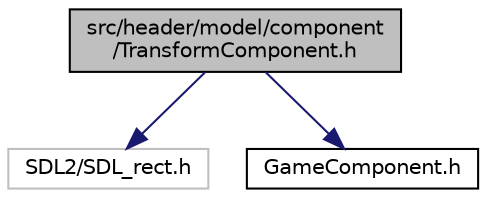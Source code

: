 digraph "src/header/model/component/TransformComponent.h"
{
 // LATEX_PDF_SIZE
  edge [fontname="Helvetica",fontsize="10",labelfontname="Helvetica",labelfontsize="10"];
  node [fontname="Helvetica",fontsize="10",shape=record];
  Node1 [label="src/header/model/component\l/TransformComponent.h",height=0.2,width=0.4,color="black", fillcolor="grey75", style="filled", fontcolor="black",tooltip="Class that handles an object's size and position on the screen. All game objects have this component ..."];
  Node1 -> Node2 [color="midnightblue",fontsize="10",style="solid"];
  Node2 [label="SDL2/SDL_rect.h",height=0.2,width=0.4,color="grey75", fillcolor="white", style="filled",tooltip=" "];
  Node1 -> Node3 [color="midnightblue",fontsize="10",style="solid"];
  Node3 [label="GameComponent.h",height=0.2,width=0.4,color="black", fillcolor="white", style="filled",URL="$GameComponent_8h.html",tooltip="Parent class for all other game components."];
}
